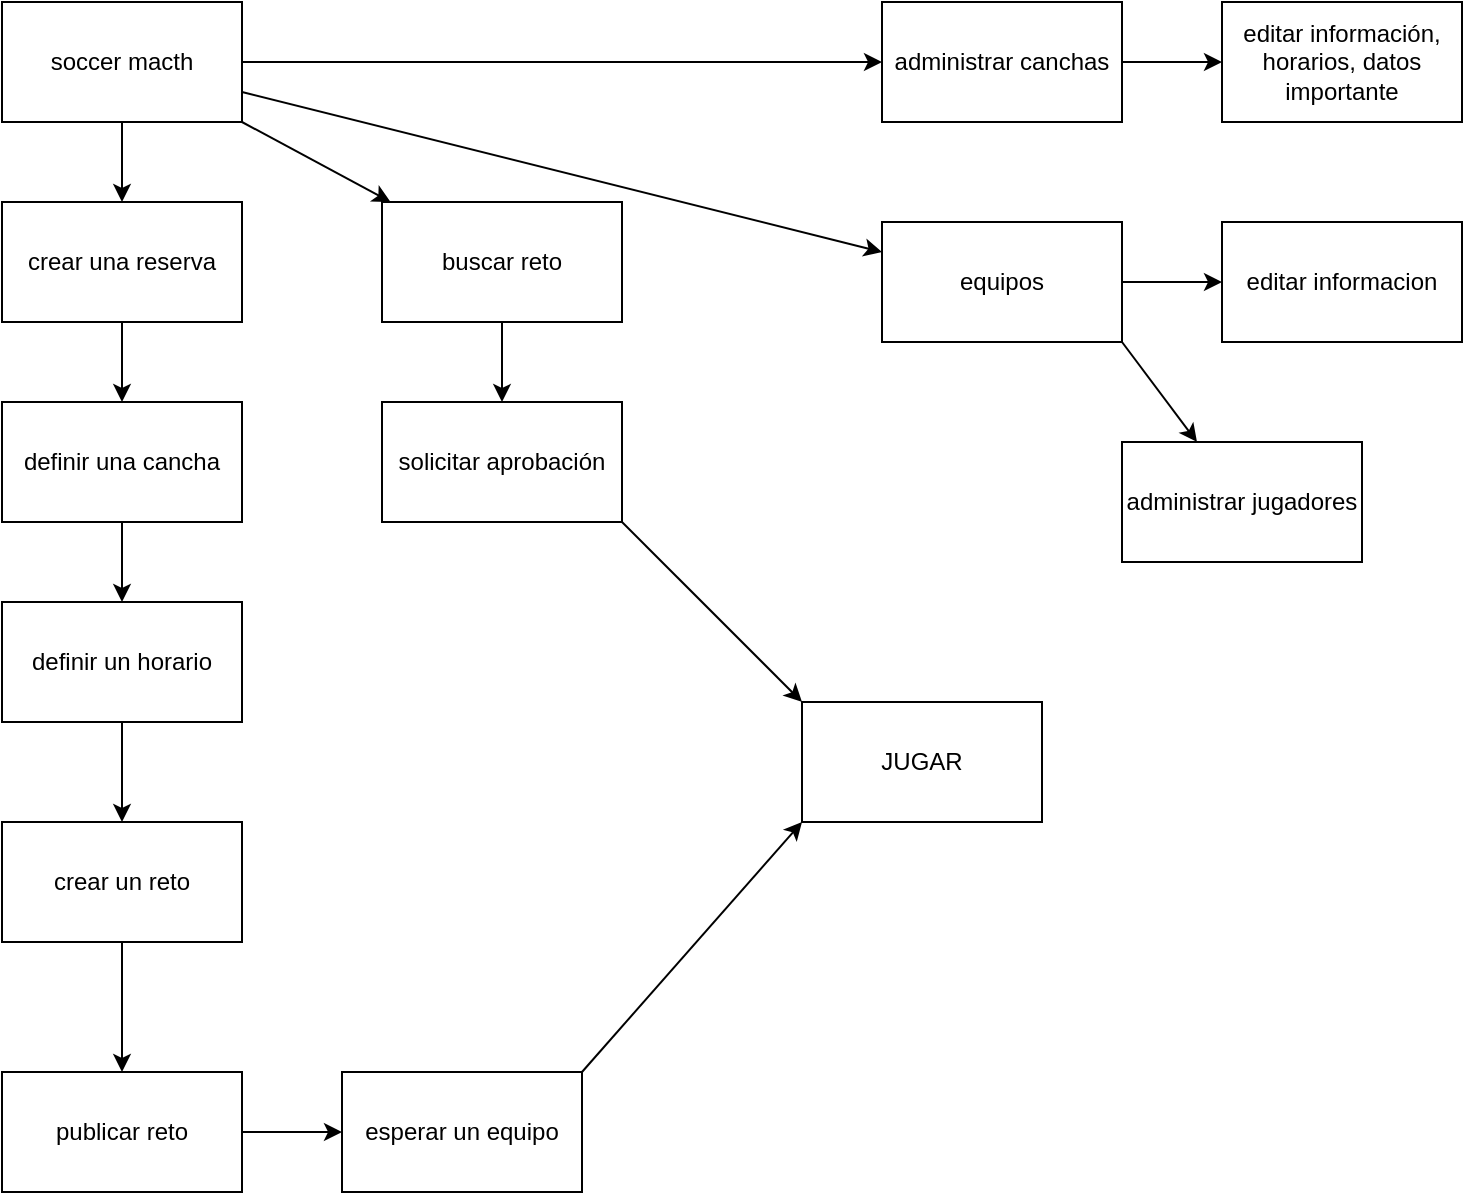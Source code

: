 <mxfile version="13.8.5" type="github">
  <diagram id="8cj-LIleG9wYIe3fzgSi" name="Page-1">
    <mxGraphModel dx="1422" dy="762" grid="1" gridSize="10" guides="1" tooltips="1" connect="1" arrows="1" fold="1" page="1" pageScale="1" pageWidth="827" pageHeight="1169" math="0" shadow="0">
      <root>
        <mxCell id="0" />
        <mxCell id="1" parent="0" />
        <mxCell id="NVVEnrGs9_rbamxWXhPe-9" value="" style="edgeStyle=orthogonalEdgeStyle;rounded=0;orthogonalLoop=1;jettySize=auto;html=1;" edge="1" parent="1" source="NVVEnrGs9_rbamxWXhPe-1" target="NVVEnrGs9_rbamxWXhPe-2">
          <mxGeometry relative="1" as="geometry" />
        </mxCell>
        <mxCell id="NVVEnrGs9_rbamxWXhPe-12" value="" style="edgeStyle=orthogonalEdgeStyle;rounded=0;orthogonalLoop=1;jettySize=auto;html=1;" edge="1" parent="1" source="NVVEnrGs9_rbamxWXhPe-1" target="NVVEnrGs9_rbamxWXhPe-3">
          <mxGeometry relative="1" as="geometry" />
        </mxCell>
        <mxCell id="NVVEnrGs9_rbamxWXhPe-1" value="soccer macth" style="rounded=0;whiteSpace=wrap;html=1;" vertex="1" parent="1">
          <mxGeometry x="50" y="20" width="120" height="60" as="geometry" />
        </mxCell>
        <mxCell id="NVVEnrGs9_rbamxWXhPe-10" value="" style="edgeStyle=orthogonalEdgeStyle;rounded=0;orthogonalLoop=1;jettySize=auto;html=1;" edge="1" parent="1" source="NVVEnrGs9_rbamxWXhPe-2" target="NVVEnrGs9_rbamxWXhPe-5">
          <mxGeometry relative="1" as="geometry" />
        </mxCell>
        <mxCell id="NVVEnrGs9_rbamxWXhPe-2" value="crear una reserva" style="rounded=0;whiteSpace=wrap;html=1;" vertex="1" parent="1">
          <mxGeometry x="50" y="120" width="120" height="60" as="geometry" />
        </mxCell>
        <mxCell id="NVVEnrGs9_rbamxWXhPe-13" value="" style="edgeStyle=orthogonalEdgeStyle;rounded=0;orthogonalLoop=1;jettySize=auto;html=1;" edge="1" parent="1" source="NVVEnrGs9_rbamxWXhPe-3" target="NVVEnrGs9_rbamxWXhPe-4">
          <mxGeometry relative="1" as="geometry" />
        </mxCell>
        <mxCell id="NVVEnrGs9_rbamxWXhPe-3" value="administrar canchas" style="rounded=0;whiteSpace=wrap;html=1;" vertex="1" parent="1">
          <mxGeometry x="490" y="20" width="120" height="60" as="geometry" />
        </mxCell>
        <mxCell id="NVVEnrGs9_rbamxWXhPe-4" value="editar información, horarios, datos importante" style="rounded=0;whiteSpace=wrap;html=1;" vertex="1" parent="1">
          <mxGeometry x="660" y="20" width="120" height="60" as="geometry" />
        </mxCell>
        <mxCell id="NVVEnrGs9_rbamxWXhPe-11" value="" style="edgeStyle=orthogonalEdgeStyle;rounded=0;orthogonalLoop=1;jettySize=auto;html=1;" edge="1" parent="1" source="NVVEnrGs9_rbamxWXhPe-5" target="NVVEnrGs9_rbamxWXhPe-7">
          <mxGeometry relative="1" as="geometry" />
        </mxCell>
        <mxCell id="NVVEnrGs9_rbamxWXhPe-5" value="definir una cancha" style="rounded=0;whiteSpace=wrap;html=1;" vertex="1" parent="1">
          <mxGeometry x="50" y="220" width="120" height="60" as="geometry" />
        </mxCell>
        <mxCell id="NVVEnrGs9_rbamxWXhPe-15" value="" style="edgeStyle=orthogonalEdgeStyle;rounded=0;orthogonalLoop=1;jettySize=auto;html=1;" edge="1" parent="1" source="NVVEnrGs9_rbamxWXhPe-7" target="NVVEnrGs9_rbamxWXhPe-14">
          <mxGeometry relative="1" as="geometry" />
        </mxCell>
        <mxCell id="NVVEnrGs9_rbamxWXhPe-7" value="definir un horario" style="rounded=0;whiteSpace=wrap;html=1;" vertex="1" parent="1">
          <mxGeometry x="50" y="320" width="120" height="60" as="geometry" />
        </mxCell>
        <mxCell id="NVVEnrGs9_rbamxWXhPe-19" value="" style="edgeStyle=orthogonalEdgeStyle;rounded=0;orthogonalLoop=1;jettySize=auto;html=1;" edge="1" parent="1" source="NVVEnrGs9_rbamxWXhPe-14" target="NVVEnrGs9_rbamxWXhPe-16">
          <mxGeometry relative="1" as="geometry" />
        </mxCell>
        <mxCell id="NVVEnrGs9_rbamxWXhPe-14" value="crear un reto" style="rounded=0;whiteSpace=wrap;html=1;" vertex="1" parent="1">
          <mxGeometry x="50" y="430" width="120" height="60" as="geometry" />
        </mxCell>
        <mxCell id="NVVEnrGs9_rbamxWXhPe-24" value="" style="edgeStyle=orthogonalEdgeStyle;rounded=0;orthogonalLoop=1;jettySize=auto;html=1;" edge="1" parent="1" source="NVVEnrGs9_rbamxWXhPe-16" target="NVVEnrGs9_rbamxWXhPe-23">
          <mxGeometry relative="1" as="geometry" />
        </mxCell>
        <mxCell id="NVVEnrGs9_rbamxWXhPe-16" value="publicar reto" style="rounded=0;whiteSpace=wrap;html=1;" vertex="1" parent="1">
          <mxGeometry x="50" y="555" width="120" height="60" as="geometry" />
        </mxCell>
        <mxCell id="NVVEnrGs9_rbamxWXhPe-28" value="" style="edgeStyle=orthogonalEdgeStyle;rounded=0;orthogonalLoop=1;jettySize=auto;html=1;" edge="1" parent="1" source="NVVEnrGs9_rbamxWXhPe-17" target="NVVEnrGs9_rbamxWXhPe-21">
          <mxGeometry relative="1" as="geometry" />
        </mxCell>
        <mxCell id="NVVEnrGs9_rbamxWXhPe-17" value="buscar reto" style="rounded=0;whiteSpace=wrap;html=1;" vertex="1" parent="1">
          <mxGeometry x="240" y="120" width="120" height="60" as="geometry" />
        </mxCell>
        <mxCell id="NVVEnrGs9_rbamxWXhPe-21" value="solicitar aprobación" style="rounded=0;whiteSpace=wrap;html=1;" vertex="1" parent="1">
          <mxGeometry x="240" y="220" width="120" height="60" as="geometry" />
        </mxCell>
        <mxCell id="NVVEnrGs9_rbamxWXhPe-22" value="&lt;span&gt;JUGAR&lt;/span&gt;" style="rounded=0;whiteSpace=wrap;html=1;" vertex="1" parent="1">
          <mxGeometry x="450" y="370" width="120" height="60" as="geometry" />
        </mxCell>
        <mxCell id="NVVEnrGs9_rbamxWXhPe-23" value="esperar un equipo" style="rounded=0;whiteSpace=wrap;html=1;" vertex="1" parent="1">
          <mxGeometry x="220" y="555" width="120" height="60" as="geometry" />
        </mxCell>
        <mxCell id="NVVEnrGs9_rbamxWXhPe-27" value="" style="endArrow=classic;html=1;exitX=1;exitY=1;exitDx=0;exitDy=0;" edge="1" parent="1" source="NVVEnrGs9_rbamxWXhPe-1" target="NVVEnrGs9_rbamxWXhPe-17">
          <mxGeometry width="50" height="50" relative="1" as="geometry">
            <mxPoint x="390" y="400" as="sourcePoint" />
            <mxPoint x="440" y="350" as="targetPoint" />
          </mxGeometry>
        </mxCell>
        <mxCell id="NVVEnrGs9_rbamxWXhPe-30" value="" style="endArrow=classic;html=1;exitX=1;exitY=0;exitDx=0;exitDy=0;entryX=0;entryY=1;entryDx=0;entryDy=0;" edge="1" parent="1" source="NVVEnrGs9_rbamxWXhPe-23" target="NVVEnrGs9_rbamxWXhPe-22">
          <mxGeometry width="50" height="50" relative="1" as="geometry">
            <mxPoint x="390" y="400" as="sourcePoint" />
            <mxPoint x="440" y="350" as="targetPoint" />
          </mxGeometry>
        </mxCell>
        <mxCell id="NVVEnrGs9_rbamxWXhPe-31" value="" style="endArrow=classic;html=1;exitX=1;exitY=1;exitDx=0;exitDy=0;entryX=0;entryY=0;entryDx=0;entryDy=0;" edge="1" parent="1" source="NVVEnrGs9_rbamxWXhPe-21" target="NVVEnrGs9_rbamxWXhPe-22">
          <mxGeometry width="50" height="50" relative="1" as="geometry">
            <mxPoint x="390" y="400" as="sourcePoint" />
            <mxPoint x="440" y="350" as="targetPoint" />
          </mxGeometry>
        </mxCell>
        <mxCell id="NVVEnrGs9_rbamxWXhPe-32" value="equipos" style="rounded=0;whiteSpace=wrap;html=1;" vertex="1" parent="1">
          <mxGeometry x="490" y="130" width="120" height="60" as="geometry" />
        </mxCell>
        <mxCell id="NVVEnrGs9_rbamxWXhPe-33" value="" style="endArrow=classic;html=1;" edge="1" parent="1" source="NVVEnrGs9_rbamxWXhPe-1" target="NVVEnrGs9_rbamxWXhPe-32">
          <mxGeometry width="50" height="50" relative="1" as="geometry">
            <mxPoint x="390" y="400" as="sourcePoint" />
            <mxPoint x="440" y="350" as="targetPoint" />
          </mxGeometry>
        </mxCell>
        <mxCell id="NVVEnrGs9_rbamxWXhPe-34" value="editar informacion" style="rounded=0;whiteSpace=wrap;html=1;" vertex="1" parent="1">
          <mxGeometry x="660" y="130" width="120" height="60" as="geometry" />
        </mxCell>
        <mxCell id="NVVEnrGs9_rbamxWXhPe-35" value="administrar jugadores" style="rounded=0;whiteSpace=wrap;html=1;" vertex="1" parent="1">
          <mxGeometry x="610" y="240" width="120" height="60" as="geometry" />
        </mxCell>
        <mxCell id="NVVEnrGs9_rbamxWXhPe-36" value="" style="endArrow=classic;html=1;exitX=1;exitY=1;exitDx=0;exitDy=0;" edge="1" parent="1" source="NVVEnrGs9_rbamxWXhPe-32" target="NVVEnrGs9_rbamxWXhPe-35">
          <mxGeometry width="50" height="50" relative="1" as="geometry">
            <mxPoint x="390" y="290" as="sourcePoint" />
            <mxPoint x="440" y="240" as="targetPoint" />
          </mxGeometry>
        </mxCell>
        <mxCell id="NVVEnrGs9_rbamxWXhPe-37" value="" style="endArrow=classic;html=1;exitX=1;exitY=0.5;exitDx=0;exitDy=0;" edge="1" parent="1" source="NVVEnrGs9_rbamxWXhPe-32" target="NVVEnrGs9_rbamxWXhPe-34">
          <mxGeometry width="50" height="50" relative="1" as="geometry">
            <mxPoint x="390" y="290" as="sourcePoint" />
            <mxPoint x="440" y="240" as="targetPoint" />
          </mxGeometry>
        </mxCell>
      </root>
    </mxGraphModel>
  </diagram>
</mxfile>
